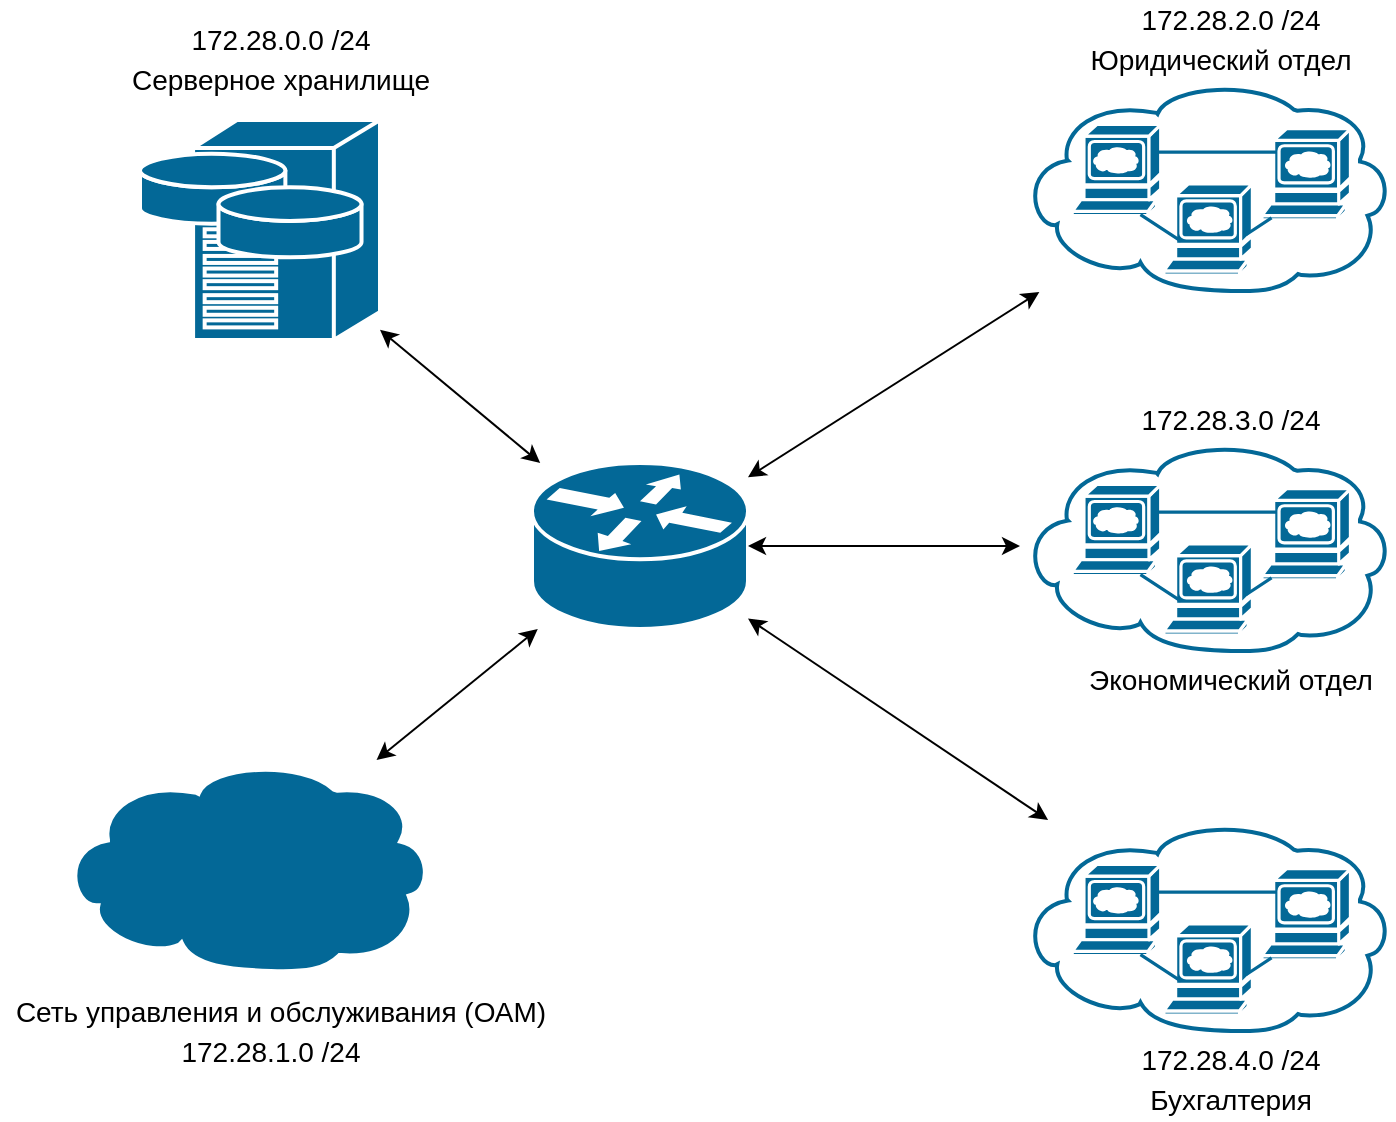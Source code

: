 <mxfile version="16.6.2" type="github">
  <diagram id="GPnwLdB144wYZbpDydB8" name="Page-1">
    <mxGraphModel dx="1422" dy="741" grid="1" gridSize="10" guides="1" tooltips="1" connect="1" arrows="1" fold="1" page="1" pageScale="1" pageWidth="827" pageHeight="1169" math="0" shadow="0">
      <root>
        <mxCell id="0" />
        <mxCell id="1" parent="0" />
        <mxCell id="20cnnHnL2ceA7xaYP87n-1" value="" style="shape=mxgraph.cisco.routers.router;sketch=0;html=1;pointerEvents=1;dashed=0;fillColor=#036897;strokeColor=#ffffff;strokeWidth=2;verticalLabelPosition=bottom;verticalAlign=top;align=center;outlineConnect=0;" vertex="1" parent="1">
          <mxGeometry x="306" y="261.5" width="108" height="83" as="geometry" />
        </mxCell>
        <mxCell id="20cnnHnL2ceA7xaYP87n-2" value="" style="shape=mxgraph.cisco.storage.web_cluster;sketch=0;html=1;pointerEvents=1;dashed=0;fillColor=#036897;strokeColor=#ffffff;strokeWidth=2;verticalLabelPosition=bottom;verticalAlign=top;align=center;outlineConnect=0;" vertex="1" parent="1">
          <mxGeometry x="550" y="70" width="186" height="106" as="geometry" />
        </mxCell>
        <mxCell id="20cnnHnL2ceA7xaYP87n-3" value="" style="shape=mxgraph.cisco.storage.web_cluster;sketch=0;html=1;pointerEvents=1;dashed=0;fillColor=#036897;strokeColor=#ffffff;strokeWidth=2;verticalLabelPosition=bottom;verticalAlign=top;align=center;outlineConnect=0;" vertex="1" parent="1">
          <mxGeometry x="550" y="440" width="186" height="106" as="geometry" />
        </mxCell>
        <mxCell id="20cnnHnL2ceA7xaYP87n-4" value="" style="shape=mxgraph.cisco.storage.web_cluster;sketch=0;html=1;pointerEvents=1;dashed=0;fillColor=#036897;strokeColor=#ffffff;strokeWidth=2;verticalLabelPosition=bottom;verticalAlign=top;align=center;outlineConnect=0;" vertex="1" parent="1">
          <mxGeometry x="550" y="250" width="186" height="106" as="geometry" />
        </mxCell>
        <mxCell id="20cnnHnL2ceA7xaYP87n-5" value="" style="shape=mxgraph.cisco.servers.storage_server;sketch=0;html=1;pointerEvents=1;dashed=0;fillColor=#036897;strokeColor=#ffffff;strokeWidth=2;verticalLabelPosition=bottom;verticalAlign=top;align=center;outlineConnect=0;" vertex="1" parent="1">
          <mxGeometry x="110" y="90" width="120" height="110" as="geometry" />
        </mxCell>
        <mxCell id="20cnnHnL2ceA7xaYP87n-6" value="" style="shape=mxgraph.cisco.storage.cloud;sketch=0;html=1;pointerEvents=1;dashed=0;fillColor=#036897;strokeColor=#ffffff;strokeWidth=2;verticalLabelPosition=bottom;verticalAlign=top;align=center;outlineConnect=0;" vertex="1" parent="1">
          <mxGeometry x="70" y="410" width="186" height="106" as="geometry" />
        </mxCell>
        <mxCell id="20cnnHnL2ceA7xaYP87n-8" value="" style="endArrow=classic;startArrow=classic;html=1;rounded=0;" edge="1" parent="1" source="20cnnHnL2ceA7xaYP87n-6" target="20cnnHnL2ceA7xaYP87n-1">
          <mxGeometry width="50" height="50" relative="1" as="geometry">
            <mxPoint x="256" y="410" as="sourcePoint" />
            <mxPoint x="306" y="360" as="targetPoint" />
          </mxGeometry>
        </mxCell>
        <mxCell id="20cnnHnL2ceA7xaYP87n-9" value="" style="endArrow=classic;startArrow=classic;html=1;rounded=0;" edge="1" parent="1" source="20cnnHnL2ceA7xaYP87n-1" target="20cnnHnL2ceA7xaYP87n-3">
          <mxGeometry width="50" height="50" relative="1" as="geometry">
            <mxPoint x="390" y="380" as="sourcePoint" />
            <mxPoint x="440" y="330" as="targetPoint" />
          </mxGeometry>
        </mxCell>
        <mxCell id="20cnnHnL2ceA7xaYP87n-10" value="" style="endArrow=classic;startArrow=classic;html=1;rounded=0;" edge="1" parent="1" source="20cnnHnL2ceA7xaYP87n-1" target="20cnnHnL2ceA7xaYP87n-4">
          <mxGeometry width="50" height="50" relative="1" as="geometry">
            <mxPoint x="414" y="280" as="sourcePoint" />
            <mxPoint x="464" y="230" as="targetPoint" />
          </mxGeometry>
        </mxCell>
        <mxCell id="20cnnHnL2ceA7xaYP87n-11" value="" style="endArrow=classic;startArrow=classic;html=1;rounded=0;" edge="1" parent="1" source="20cnnHnL2ceA7xaYP87n-2" target="20cnnHnL2ceA7xaYP87n-1">
          <mxGeometry width="50" height="50" relative="1" as="geometry">
            <mxPoint x="390" y="380" as="sourcePoint" />
            <mxPoint x="440" y="330" as="targetPoint" />
          </mxGeometry>
        </mxCell>
        <mxCell id="20cnnHnL2ceA7xaYP87n-12" value="" style="endArrow=classic;startArrow=classic;html=1;rounded=0;" edge="1" parent="1" source="20cnnHnL2ceA7xaYP87n-1" target="20cnnHnL2ceA7xaYP87n-5">
          <mxGeometry width="50" height="50" relative="1" as="geometry">
            <mxPoint x="250" y="250" as="sourcePoint" />
            <mxPoint x="300" y="200" as="targetPoint" />
          </mxGeometry>
        </mxCell>
        <mxCell id="20cnnHnL2ceA7xaYP87n-13" value="&lt;font style=&quot;font-size: 14px&quot;&gt;Серверное хранилище&lt;/font&gt;" style="text;html=1;align=center;verticalAlign=middle;resizable=0;points=[];autosize=1;strokeColor=none;fillColor=none;" vertex="1" parent="1">
          <mxGeometry x="100" y="60" width="160" height="20" as="geometry" />
        </mxCell>
        <mxCell id="20cnnHnL2ceA7xaYP87n-14" value="&lt;font style=&quot;font-size: 14px&quot;&gt;Сеть управления и обслуживания (ОАМ)&lt;br&gt;&lt;/font&gt;" style="text;html=1;align=center;verticalAlign=middle;resizable=0;points=[];autosize=1;strokeColor=none;fillColor=none;" vertex="1" parent="1">
          <mxGeometry x="40" y="526" width="280" height="20" as="geometry" />
        </mxCell>
        <mxCell id="20cnnHnL2ceA7xaYP87n-15" value="Юридический отдел" style="text;html=1;align=center;verticalAlign=middle;resizable=0;points=[];autosize=1;strokeColor=none;fillColor=none;fontSize=14;" vertex="1" parent="1">
          <mxGeometry x="575" y="50" width="150" height="20" as="geometry" />
        </mxCell>
        <mxCell id="20cnnHnL2ceA7xaYP87n-16" value="Экономический отдел" style="text;html=1;align=center;verticalAlign=middle;resizable=0;points=[];autosize=1;strokeColor=none;fillColor=none;fontSize=14;" vertex="1" parent="1">
          <mxGeometry x="575" y="360" width="160" height="20" as="geometry" />
        </mxCell>
        <mxCell id="20cnnHnL2ceA7xaYP87n-17" value="Бухгалтерия" style="text;html=1;align=center;verticalAlign=middle;resizable=0;points=[];autosize=1;strokeColor=none;fillColor=none;fontSize=14;" vertex="1" parent="1">
          <mxGeometry x="605" y="570" width="100" height="20" as="geometry" />
        </mxCell>
        <mxCell id="20cnnHnL2ceA7xaYP87n-18" value="172.28.0.0 /24" style="text;html=1;align=center;verticalAlign=middle;resizable=0;points=[];autosize=1;strokeColor=none;fillColor=none;fontSize=14;" vertex="1" parent="1">
          <mxGeometry x="125" y="40" width="110" height="20" as="geometry" />
        </mxCell>
        <mxCell id="20cnnHnL2ceA7xaYP87n-19" value="172.28.1.0 /24" style="text;html=1;align=center;verticalAlign=middle;resizable=0;points=[];autosize=1;strokeColor=none;fillColor=none;fontSize=14;" vertex="1" parent="1">
          <mxGeometry x="120" y="546" width="110" height="20" as="geometry" />
        </mxCell>
        <mxCell id="20cnnHnL2ceA7xaYP87n-20" value="172.28.2.0 /24" style="text;html=1;align=center;verticalAlign=middle;resizable=0;points=[];autosize=1;strokeColor=none;fillColor=none;fontSize=14;" vertex="1" parent="1">
          <mxGeometry x="600" y="30" width="110" height="20" as="geometry" />
        </mxCell>
        <mxCell id="20cnnHnL2ceA7xaYP87n-21" value="172.28.3.0 /24" style="text;html=1;align=center;verticalAlign=middle;resizable=0;points=[];autosize=1;strokeColor=none;fillColor=none;fontSize=14;" vertex="1" parent="1">
          <mxGeometry x="600" y="230" width="110" height="20" as="geometry" />
        </mxCell>
        <mxCell id="20cnnHnL2ceA7xaYP87n-22" value="172.28.4.0 /24" style="text;html=1;align=center;verticalAlign=middle;resizable=0;points=[];autosize=1;strokeColor=none;fillColor=none;fontSize=14;" vertex="1" parent="1">
          <mxGeometry x="600" y="550" width="110" height="20" as="geometry" />
        </mxCell>
      </root>
    </mxGraphModel>
  </diagram>
</mxfile>
